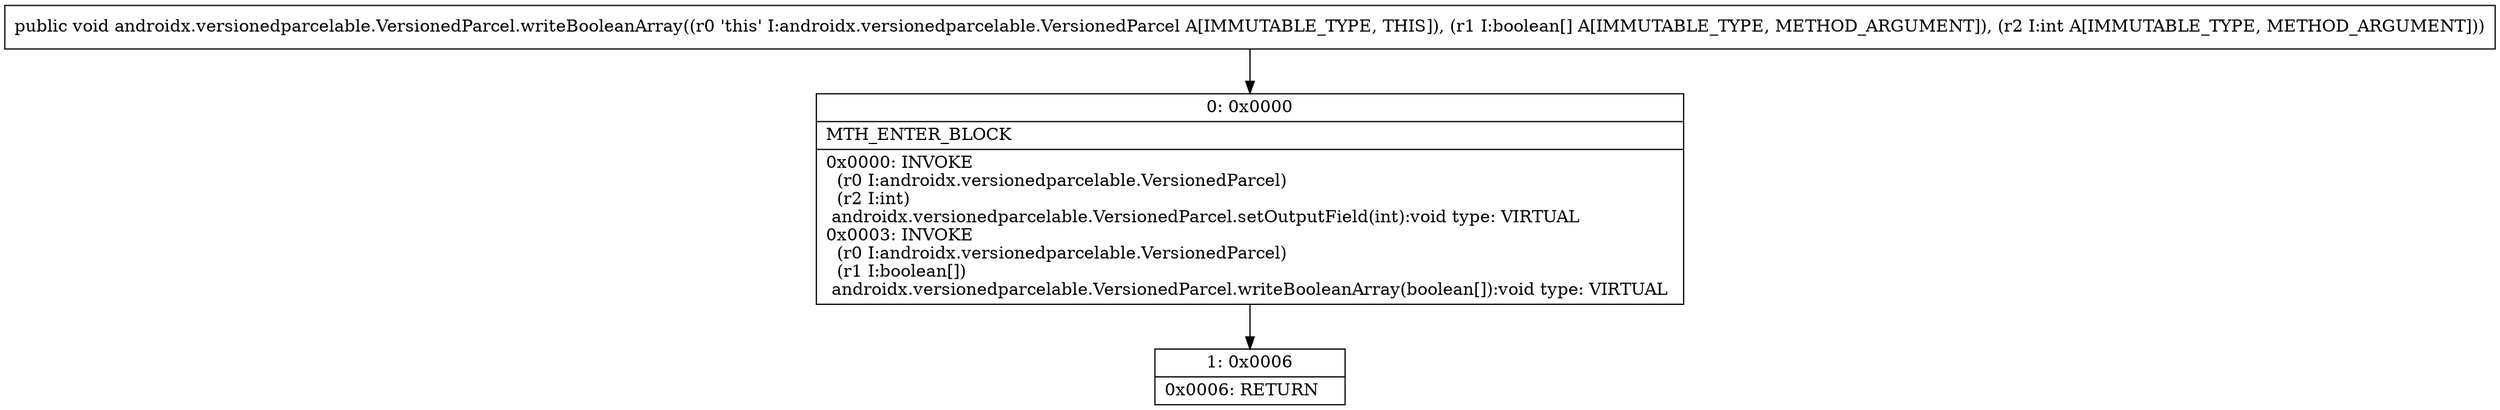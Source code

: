 digraph "CFG forandroidx.versionedparcelable.VersionedParcel.writeBooleanArray([ZI)V" {
Node_0 [shape=record,label="{0\:\ 0x0000|MTH_ENTER_BLOCK\l|0x0000: INVOKE  \l  (r0 I:androidx.versionedparcelable.VersionedParcel)\l  (r2 I:int)\l androidx.versionedparcelable.VersionedParcel.setOutputField(int):void type: VIRTUAL \l0x0003: INVOKE  \l  (r0 I:androidx.versionedparcelable.VersionedParcel)\l  (r1 I:boolean[])\l androidx.versionedparcelable.VersionedParcel.writeBooleanArray(boolean[]):void type: VIRTUAL \l}"];
Node_1 [shape=record,label="{1\:\ 0x0006|0x0006: RETURN   \l}"];
MethodNode[shape=record,label="{public void androidx.versionedparcelable.VersionedParcel.writeBooleanArray((r0 'this' I:androidx.versionedparcelable.VersionedParcel A[IMMUTABLE_TYPE, THIS]), (r1 I:boolean[] A[IMMUTABLE_TYPE, METHOD_ARGUMENT]), (r2 I:int A[IMMUTABLE_TYPE, METHOD_ARGUMENT])) }"];
MethodNode -> Node_0;
Node_0 -> Node_1;
}

